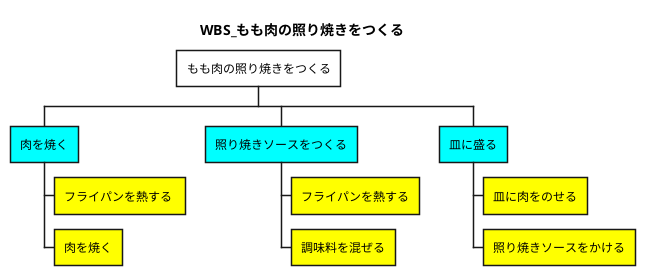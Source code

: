 @startwbs WBS_もも肉の照り焼きをつくる
title WBS_もも肉の照り焼きをつくる
 

+[#White] もも肉の照り焼きをつくる
**[#Aqua] 肉を焼く
+++[#Yellow] フライパンを熱する 
+++[#Yellow] 肉を焼く

**[#Aqua] 照り焼きソースをつくる
+++[#Yellow] フライパンを熱する
+++[#Yellow] 調味料を混ぜる

**[#Aqua] 皿に盛る
+++[#Yellow] 皿に肉をのせる
+++[#Yellow] 照り焼きソースをかける
@endwbs
